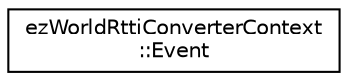 digraph "Graphical Class Hierarchy"
{
 // LATEX_PDF_SIZE
  edge [fontname="Helvetica",fontsize="10",labelfontname="Helvetica",labelfontsize="10"];
  node [fontname="Helvetica",fontsize="10",shape=record];
  rankdir="LR";
  Node0 [label="ezWorldRttiConverterContext\l::Event",height=0.2,width=0.4,color="black", fillcolor="white", style="filled",URL="$dc/d50/structez_world_rtti_converter_context_1_1_event.htm",tooltip=" "];
}
